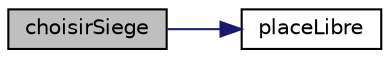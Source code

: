 digraph "choisirSiege"
{
  edge [fontname="Helvetica",fontsize="10",labelfontname="Helvetica",labelfontsize="10"];
  node [fontname="Helvetica",fontsize="10",shape=record];
  rankdir="LR";
  Node18 [label="choisirSiege",height=0.2,width=0.4,color="black", fillcolor="grey75", style="filled", fontcolor="black"];
  Node18 -> Node19 [color="midnightblue",fontsize="10",style="solid",fontname="Helvetica"];
  Node19 [label="placeLibre",height=0.2,width=0.4,color="black", fillcolor="white", style="filled",URL="$dd/d76/projet_8c.html#a0c8ba9d4c94acbfcdf35826d76d09cc1",tooltip="Permet de savoir si une place est libre dans un vol. "];
}
